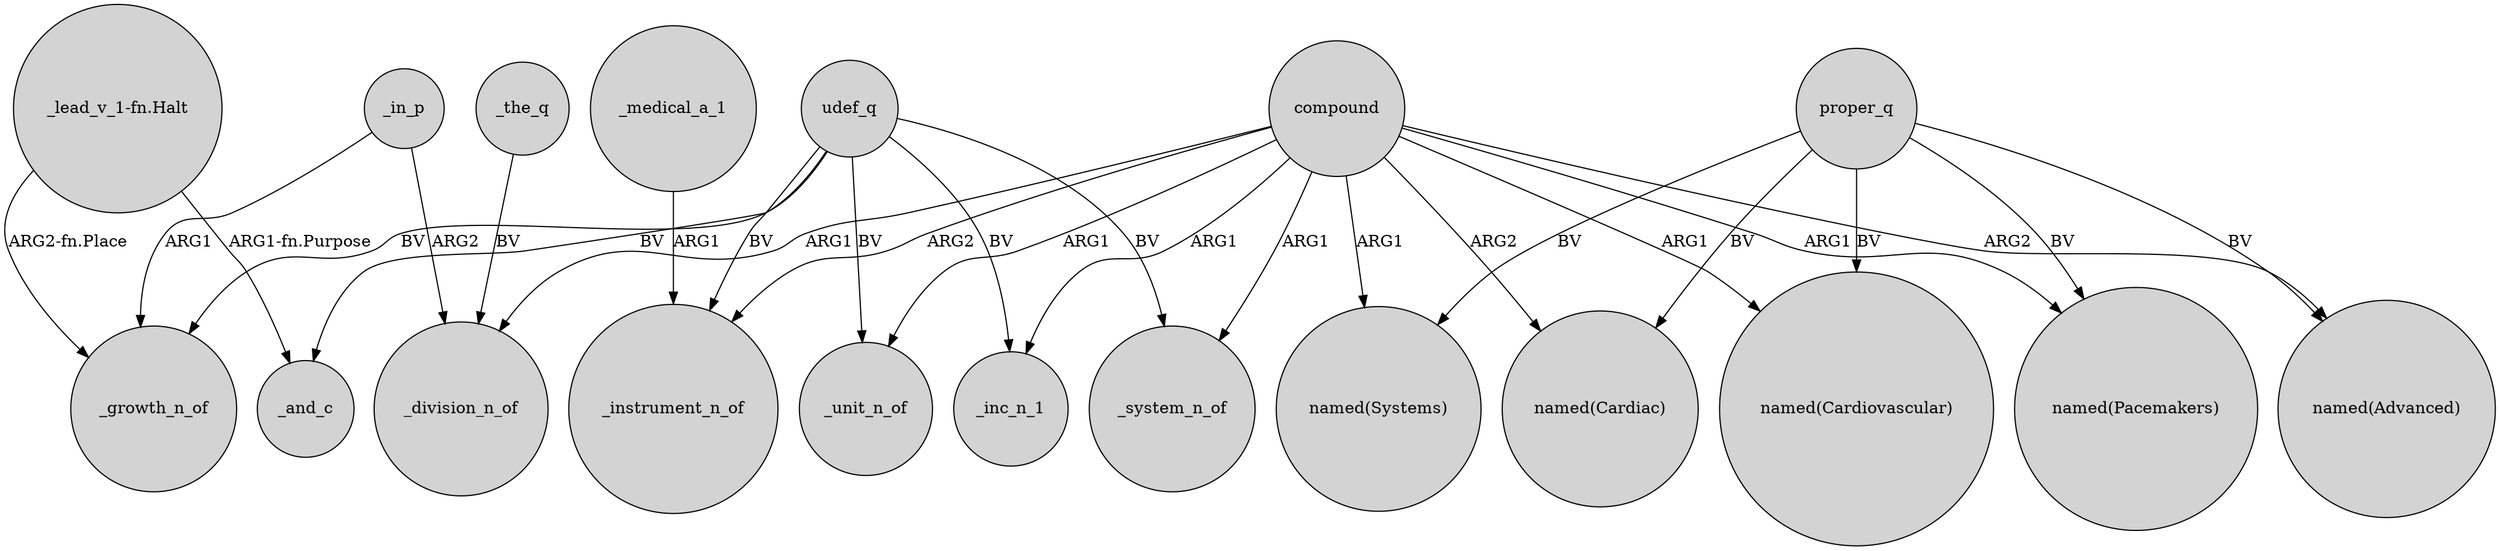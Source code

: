 digraph {
	node [shape=circle style=filled]
	compound -> _system_n_of [label=ARG1]
	"_lead_v_1-fn.Halt" -> _and_c [label="ARG1-fn.Purpose"]
	_the_q -> _division_n_of [label=BV]
	_in_p -> _division_n_of [label=ARG2]
	udef_q -> _unit_n_of [label=BV]
	_in_p -> _growth_n_of [label=ARG1]
	compound -> "named(Cardiac)" [label=ARG2]
	proper_q -> "named(Pacemakers)" [label=BV]
	proper_q -> "named(Cardiovascular)" [label=BV]
	"_lead_v_1-fn.Halt" -> _growth_n_of [label="ARG2-fn.Place"]
	compound -> "named(Cardiovascular)" [label=ARG1]
	udef_q -> _and_c [label=BV]
	compound -> "named(Pacemakers)" [label=ARG1]
	compound -> _inc_n_1 [label=ARG1]
	udef_q -> _inc_n_1 [label=BV]
	proper_q -> "named(Advanced)" [label=BV]
	udef_q -> _instrument_n_of [label=BV]
	proper_q -> "named(Systems)" [label=BV]
	compound -> "named(Systems)" [label=ARG1]
	compound -> "named(Advanced)" [label=ARG2]
	compound -> _division_n_of [label=ARG1]
	udef_q -> _growth_n_of [label=BV]
	udef_q -> _system_n_of [label=BV]
	compound -> _unit_n_of [label=ARG1]
	compound -> _instrument_n_of [label=ARG2]
	proper_q -> "named(Cardiac)" [label=BV]
	_medical_a_1 -> _instrument_n_of [label=ARG1]
}
